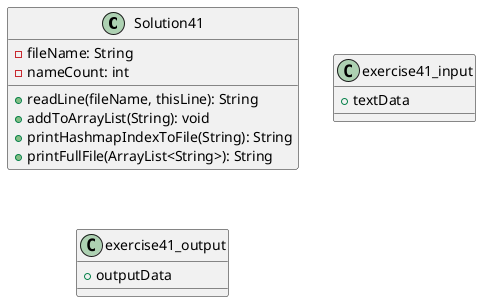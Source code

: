 @startuml
'https://plantuml.com/sequence-diagram

class Solution41 {
    'behaviors
    +readLine(fileName, thisLine): String
    +addToArrayList(String): void
    +printHashmapIndexToFile(String): String
    +printFullFile(ArrayList<String>): String

    'attributes
    -fileName: String
    -nameCount: int

}

class exercise41_input{
    +textData
}

class exercise41_output{
    +outputData
}

@enduml